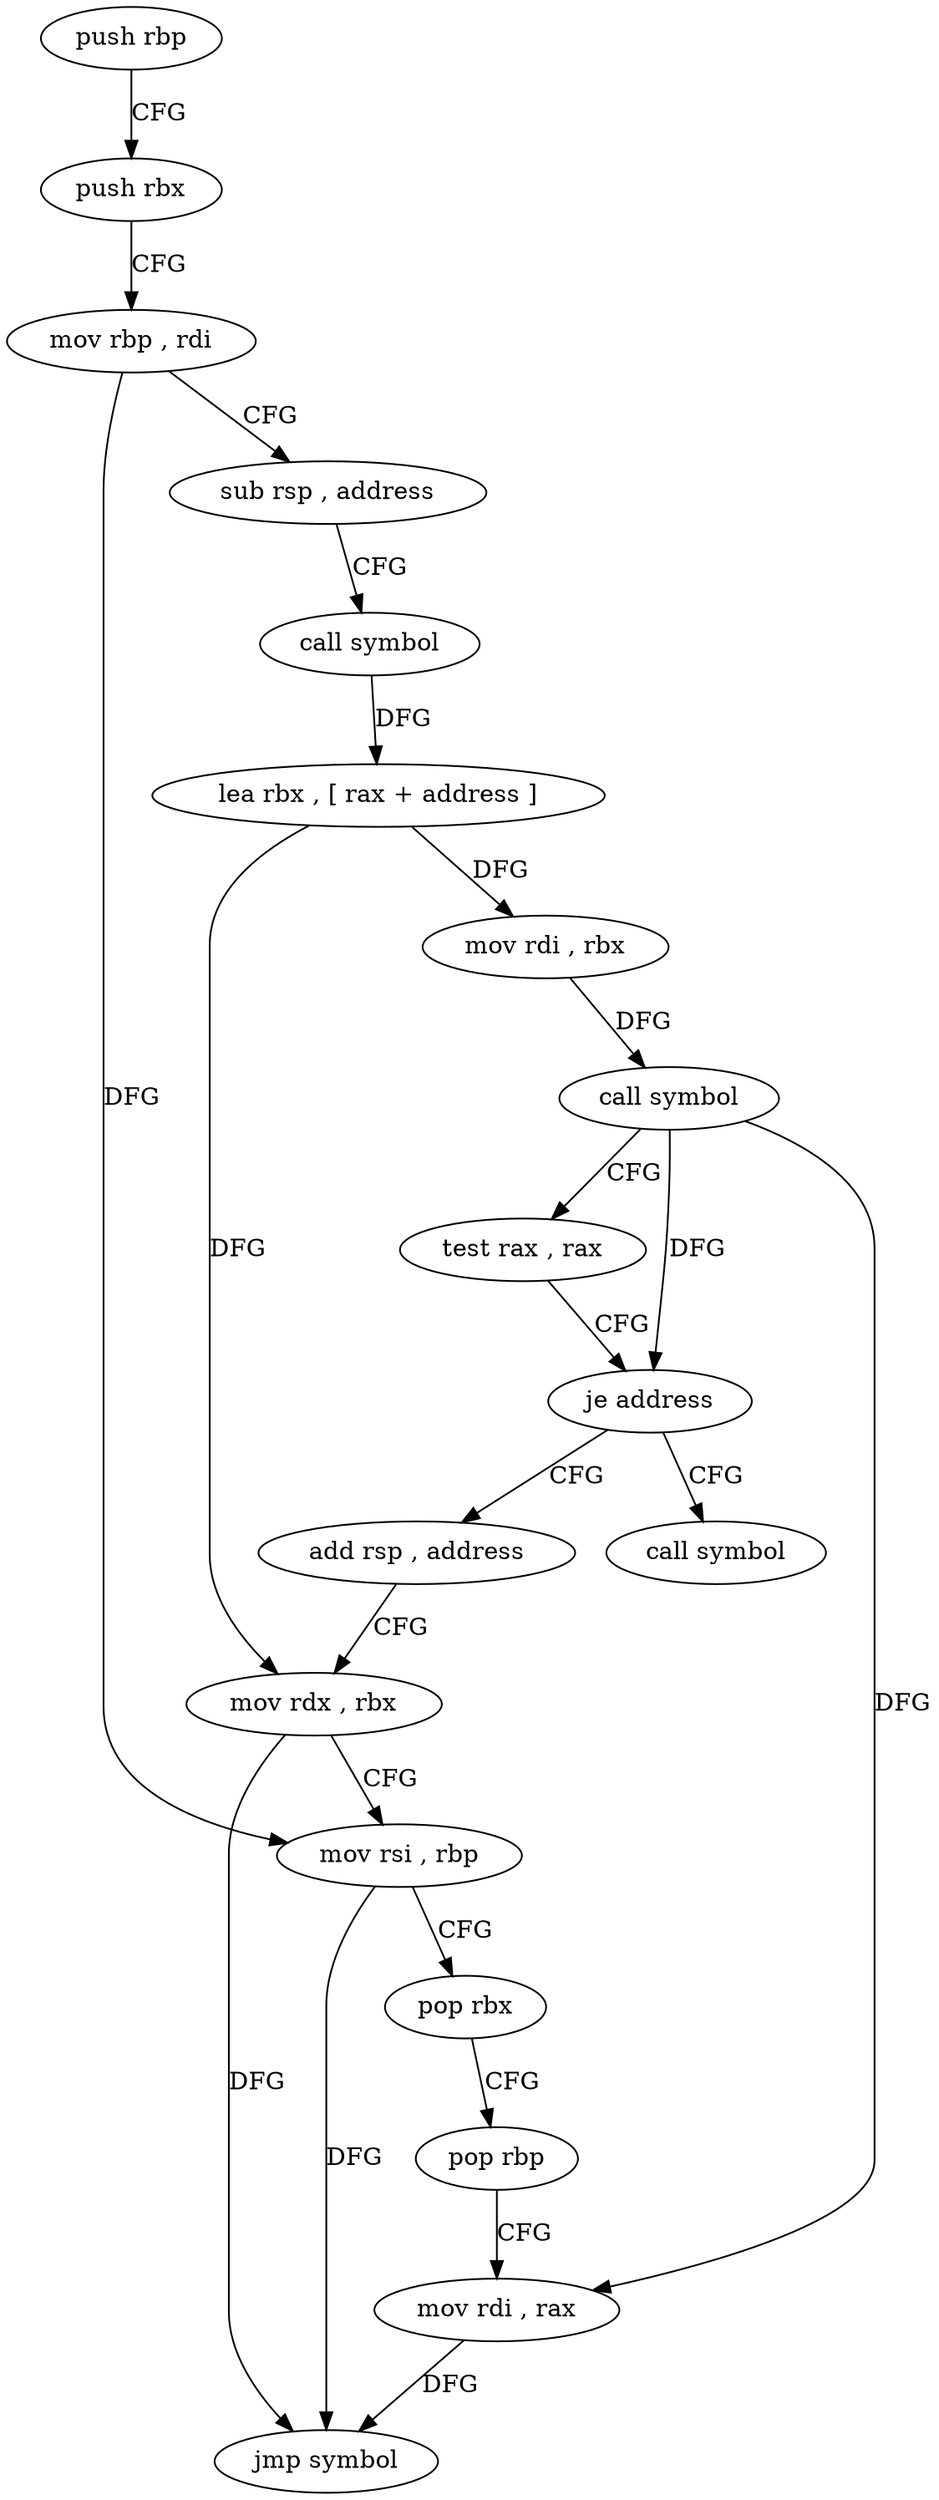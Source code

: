 digraph "func" {
"4444720" [label = "push rbp" ]
"4444721" [label = "push rbx" ]
"4444722" [label = "mov rbp , rdi" ]
"4444725" [label = "sub rsp , address" ]
"4444729" [label = "call symbol" ]
"4444734" [label = "lea rbx , [ rax + address ]" ]
"4444738" [label = "mov rdi , rbx" ]
"4444741" [label = "call symbol" ]
"4444746" [label = "test rax , rax" ]
"4444749" [label = "je address" ]
"4444771" [label = "call symbol" ]
"4444751" [label = "add rsp , address" ]
"4444755" [label = "mov rdx , rbx" ]
"4444758" [label = "mov rsi , rbp" ]
"4444761" [label = "pop rbx" ]
"4444762" [label = "pop rbp" ]
"4444763" [label = "mov rdi , rax" ]
"4444766" [label = "jmp symbol" ]
"4444720" -> "4444721" [ label = "CFG" ]
"4444721" -> "4444722" [ label = "CFG" ]
"4444722" -> "4444725" [ label = "CFG" ]
"4444722" -> "4444758" [ label = "DFG" ]
"4444725" -> "4444729" [ label = "CFG" ]
"4444729" -> "4444734" [ label = "DFG" ]
"4444734" -> "4444738" [ label = "DFG" ]
"4444734" -> "4444755" [ label = "DFG" ]
"4444738" -> "4444741" [ label = "DFG" ]
"4444741" -> "4444746" [ label = "CFG" ]
"4444741" -> "4444749" [ label = "DFG" ]
"4444741" -> "4444763" [ label = "DFG" ]
"4444746" -> "4444749" [ label = "CFG" ]
"4444749" -> "4444771" [ label = "CFG" ]
"4444749" -> "4444751" [ label = "CFG" ]
"4444751" -> "4444755" [ label = "CFG" ]
"4444755" -> "4444758" [ label = "CFG" ]
"4444755" -> "4444766" [ label = "DFG" ]
"4444758" -> "4444761" [ label = "CFG" ]
"4444758" -> "4444766" [ label = "DFG" ]
"4444761" -> "4444762" [ label = "CFG" ]
"4444762" -> "4444763" [ label = "CFG" ]
"4444763" -> "4444766" [ label = "DFG" ]
}
